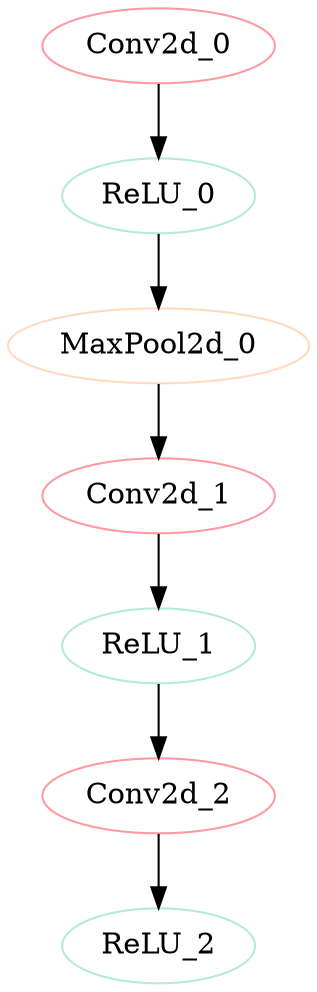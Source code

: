 strict digraph "" {
	Conv2d_0	[color="#FF9AA2",
		layer_name="features.0",
		params=14208,
		type=Conv2d];
	ReLU_0	[color="#B5EAD7",
		layer_name="features.1",
		params=0,
		type=ReLU];
	Conv2d_0 -> ReLU_0;
	MaxPool2d_0	[color="#FFDAC1",
		layer_name="features.2",
		params=0,
		type=MaxPool2d];
	ReLU_0 -> MaxPool2d_0;
	Conv2d_1	[color="#FF9AA2",
		layer_name="features.3.squeeze",
		params=1552,
		type=Conv2d];
	MaxPool2d_0 -> Conv2d_1;
	ReLU_1	[color="#B5EAD7",
		layer_name="features.3.squeeze_activation",
		params=0,
		type=ReLU];
	Conv2d_1 -> ReLU_1;
	Conv2d_2	[color="#FF9AA2",
		layer_name="features.3.expand1x1",
		params=1088,
		type=Conv2d];
	ReLU_1 -> Conv2d_2;
	ReLU_2	[color="#B5EAD7",
		layer_name="features.3.expand1x1_activation",
		params=0,
		type=ReLU];
	Conv2d_2 -> ReLU_2;
}
